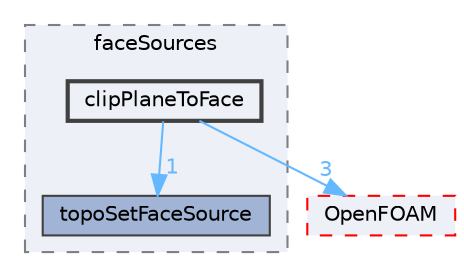 digraph "src/meshTools/topoSet/faceSources/clipPlaneToFace"
{
 // LATEX_PDF_SIZE
  bgcolor="transparent";
  edge [fontname=Helvetica,fontsize=10,labelfontname=Helvetica,labelfontsize=10];
  node [fontname=Helvetica,fontsize=10,shape=box,height=0.2,width=0.4];
  compound=true
  subgraph clusterdir_fc41a0af5f1500a9330b8319fbd67c99 {
    graph [ bgcolor="#edf0f7", pencolor="grey50", label="faceSources", fontname=Helvetica,fontsize=10 style="filled,dashed", URL="dir_fc41a0af5f1500a9330b8319fbd67c99.html",tooltip=""]
  dir_bcb39a6daf7061479b2b76b433d5cd50 [label="topoSetFaceSource", fillcolor="#a2b4d6", color="grey25", style="filled", URL="dir_bcb39a6daf7061479b2b76b433d5cd50.html",tooltip=""];
  dir_e32a6ea94f6cce202be81c9169e7a3af [label="clipPlaneToFace", fillcolor="#edf0f7", color="grey25", style="filled,bold", URL="dir_e32a6ea94f6cce202be81c9169e7a3af.html",tooltip=""];
  }
  dir_c5473ff19b20e6ec4dfe5c310b3778a8 [label="OpenFOAM", fillcolor="#edf0f7", color="red", style="filled,dashed", URL="dir_c5473ff19b20e6ec4dfe5c310b3778a8.html",tooltip=""];
  dir_e32a6ea94f6cce202be81c9169e7a3af->dir_bcb39a6daf7061479b2b76b433d5cd50 [headlabel="1", labeldistance=1.5 headhref="dir_000493_004077.html" href="dir_000493_004077.html" color="steelblue1" fontcolor="steelblue1"];
  dir_e32a6ea94f6cce202be81c9169e7a3af->dir_c5473ff19b20e6ec4dfe5c310b3778a8 [headlabel="3", labeldistance=1.5 headhref="dir_000493_002695.html" href="dir_000493_002695.html" color="steelblue1" fontcolor="steelblue1"];
}
